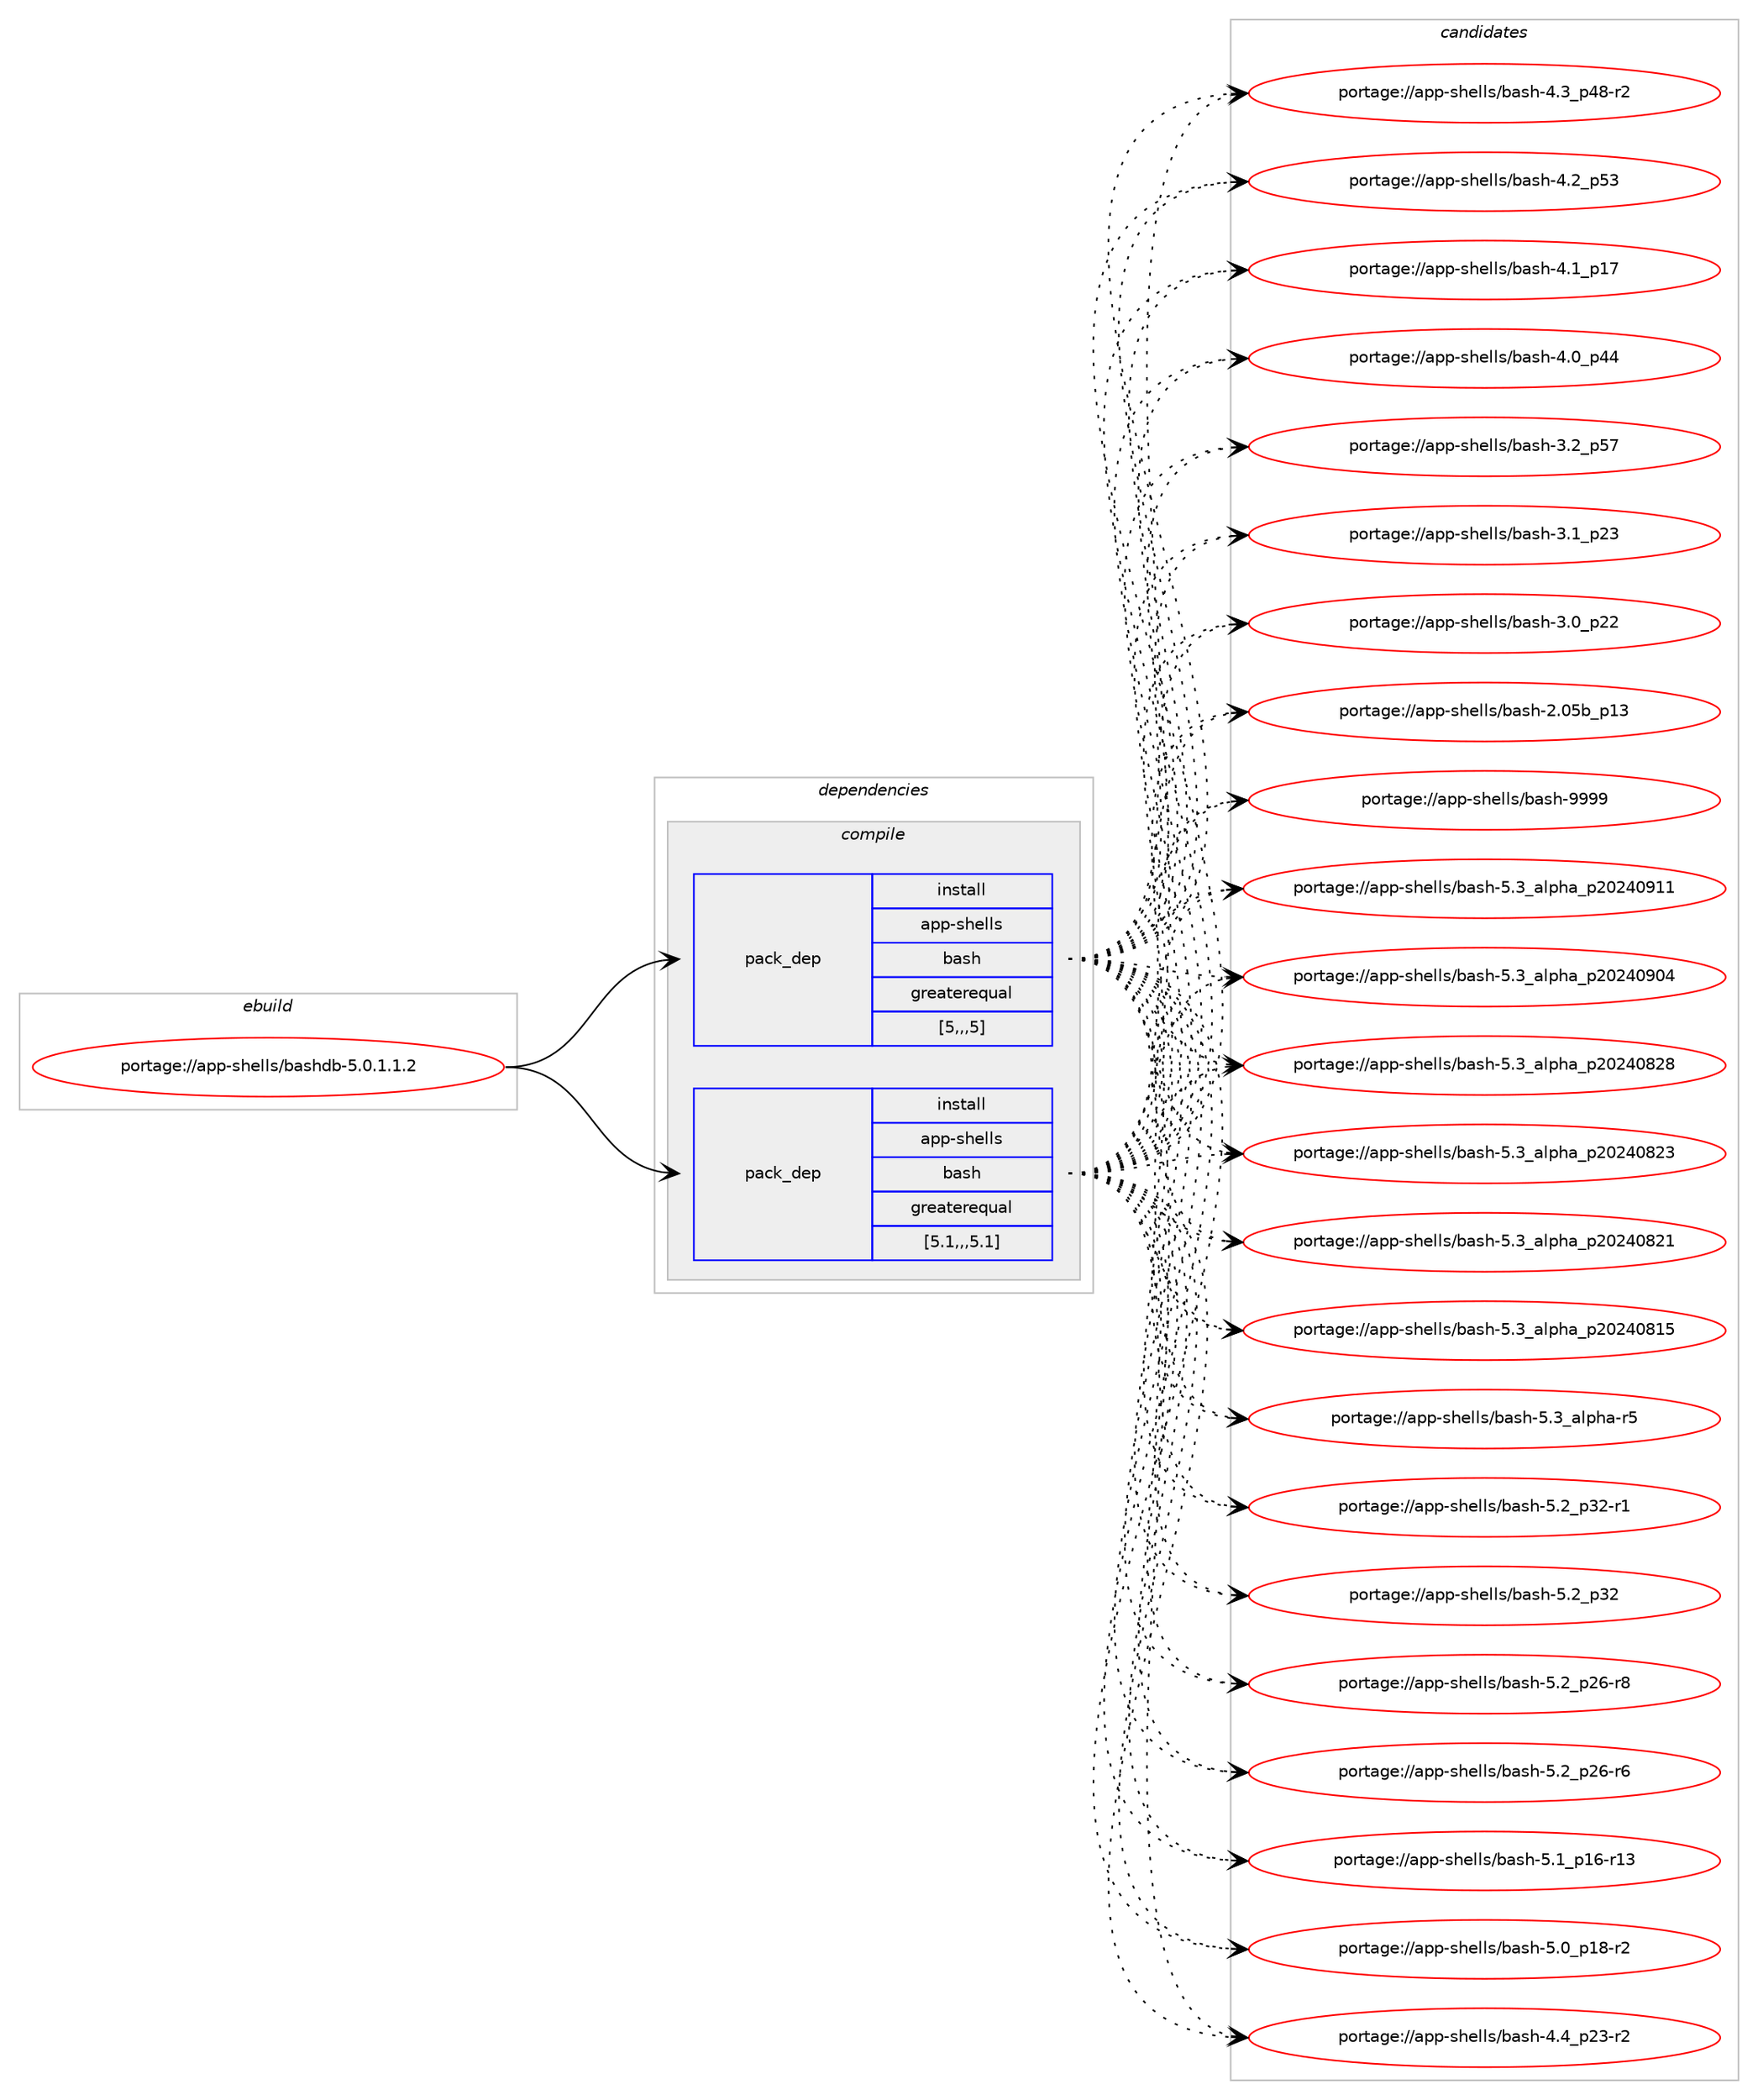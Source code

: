 digraph prolog {

# *************
# Graph options
# *************

newrank=true;
concentrate=true;
compound=true;
graph [rankdir=LR,fontname=Helvetica,fontsize=10,ranksep=1.5];#, ranksep=2.5, nodesep=0.2];
edge  [arrowhead=vee];
node  [fontname=Helvetica,fontsize=10];

# **********
# The ebuild
# **********

subgraph cluster_leftcol {
color=gray;
label=<<i>ebuild</i>>;
id [label="portage://app-shells/bashdb-5.0.1.1.2", color=red, width=4, href="../app-shells/bashdb-5.0.1.1.2.svg"];
}

# ****************
# The dependencies
# ****************

subgraph cluster_midcol {
color=gray;
label=<<i>dependencies</i>>;
subgraph cluster_compile {
fillcolor="#eeeeee";
style=filled;
label=<<i>compile</i>>;
subgraph pack397445 {
dependency545849 [label=<<TABLE BORDER="0" CELLBORDER="1" CELLSPACING="0" CELLPADDING="4" WIDTH="220"><TR><TD ROWSPAN="6" CELLPADDING="30">pack_dep</TD></TR><TR><TD WIDTH="110">install</TD></TR><TR><TD>app-shells</TD></TR><TR><TD>bash</TD></TR><TR><TD>greaterequal</TD></TR><TR><TD>[5,,,5]</TD></TR></TABLE>>, shape=none, color=blue];
}
id:e -> dependency545849:w [weight=20,style="solid",arrowhead="vee"];
subgraph pack397446 {
dependency545850 [label=<<TABLE BORDER="0" CELLBORDER="1" CELLSPACING="0" CELLPADDING="4" WIDTH="220"><TR><TD ROWSPAN="6" CELLPADDING="30">pack_dep</TD></TR><TR><TD WIDTH="110">install</TD></TR><TR><TD>app-shells</TD></TR><TR><TD>bash</TD></TR><TR><TD>greaterequal</TD></TR><TR><TD>[5.1,,,5.1]</TD></TR></TABLE>>, shape=none, color=blue];
}
id:e -> dependency545850:w [weight=20,style="solid",arrowhead="vee"];
}
subgraph cluster_compileandrun {
fillcolor="#eeeeee";
style=filled;
label=<<i>compile and run</i>>;
}
subgraph cluster_run {
fillcolor="#eeeeee";
style=filled;
label=<<i>run</i>>;
}
}

# **************
# The candidates
# **************

subgraph cluster_choices {
rank=same;
color=gray;
label=<<i>candidates</i>>;

subgraph choice397445 {
color=black;
nodesep=1;
choice97112112451151041011081081154798971151044557575757 [label="portage://app-shells/bash-9999", color=red, width=4,href="../app-shells/bash-9999.svg"];
choice971121124511510410110810811547989711510445534651959710811210497951125048505248574949 [label="portage://app-shells/bash-5.3_alpha_p20240911", color=red, width=4,href="../app-shells/bash-5.3_alpha_p20240911.svg"];
choice971121124511510410110810811547989711510445534651959710811210497951125048505248574852 [label="portage://app-shells/bash-5.3_alpha_p20240904", color=red, width=4,href="../app-shells/bash-5.3_alpha_p20240904.svg"];
choice971121124511510410110810811547989711510445534651959710811210497951125048505248565056 [label="portage://app-shells/bash-5.3_alpha_p20240828", color=red, width=4,href="../app-shells/bash-5.3_alpha_p20240828.svg"];
choice971121124511510410110810811547989711510445534651959710811210497951125048505248565051 [label="portage://app-shells/bash-5.3_alpha_p20240823", color=red, width=4,href="../app-shells/bash-5.3_alpha_p20240823.svg"];
choice971121124511510410110810811547989711510445534651959710811210497951125048505248565049 [label="portage://app-shells/bash-5.3_alpha_p20240821", color=red, width=4,href="../app-shells/bash-5.3_alpha_p20240821.svg"];
choice971121124511510410110810811547989711510445534651959710811210497951125048505248564953 [label="portage://app-shells/bash-5.3_alpha_p20240815", color=red, width=4,href="../app-shells/bash-5.3_alpha_p20240815.svg"];
choice9711211245115104101108108115479897115104455346519597108112104974511453 [label="portage://app-shells/bash-5.3_alpha-r5", color=red, width=4,href="../app-shells/bash-5.3_alpha-r5.svg"];
choice9711211245115104101108108115479897115104455346509511251504511449 [label="portage://app-shells/bash-5.2_p32-r1", color=red, width=4,href="../app-shells/bash-5.2_p32-r1.svg"];
choice971121124511510410110810811547989711510445534650951125150 [label="portage://app-shells/bash-5.2_p32", color=red, width=4,href="../app-shells/bash-5.2_p32.svg"];
choice9711211245115104101108108115479897115104455346509511250544511456 [label="portage://app-shells/bash-5.2_p26-r8", color=red, width=4,href="../app-shells/bash-5.2_p26-r8.svg"];
choice9711211245115104101108108115479897115104455346509511250544511454 [label="portage://app-shells/bash-5.2_p26-r6", color=red, width=4,href="../app-shells/bash-5.2_p26-r6.svg"];
choice971121124511510410110810811547989711510445534649951124954451144951 [label="portage://app-shells/bash-5.1_p16-r13", color=red, width=4,href="../app-shells/bash-5.1_p16-r13.svg"];
choice9711211245115104101108108115479897115104455346489511249564511450 [label="portage://app-shells/bash-5.0_p18-r2", color=red, width=4,href="../app-shells/bash-5.0_p18-r2.svg"];
choice9711211245115104101108108115479897115104455246529511250514511450 [label="portage://app-shells/bash-4.4_p23-r2", color=red, width=4,href="../app-shells/bash-4.4_p23-r2.svg"];
choice9711211245115104101108108115479897115104455246519511252564511450 [label="portage://app-shells/bash-4.3_p48-r2", color=red, width=4,href="../app-shells/bash-4.3_p48-r2.svg"];
choice971121124511510410110810811547989711510445524650951125351 [label="portage://app-shells/bash-4.2_p53", color=red, width=4,href="../app-shells/bash-4.2_p53.svg"];
choice971121124511510410110810811547989711510445524649951124955 [label="portage://app-shells/bash-4.1_p17", color=red, width=4,href="../app-shells/bash-4.1_p17.svg"];
choice971121124511510410110810811547989711510445524648951125252 [label="portage://app-shells/bash-4.0_p44", color=red, width=4,href="../app-shells/bash-4.0_p44.svg"];
choice971121124511510410110810811547989711510445514650951125355 [label="portage://app-shells/bash-3.2_p57", color=red, width=4,href="../app-shells/bash-3.2_p57.svg"];
choice971121124511510410110810811547989711510445514649951125051 [label="portage://app-shells/bash-3.1_p23", color=red, width=4,href="../app-shells/bash-3.1_p23.svg"];
choice971121124511510410110810811547989711510445514648951125050 [label="portage://app-shells/bash-3.0_p22", color=red, width=4,href="../app-shells/bash-3.0_p22.svg"];
choice9711211245115104101108108115479897115104455046485398951124951 [label="portage://app-shells/bash-2.05b_p13", color=red, width=4,href="../app-shells/bash-2.05b_p13.svg"];
dependency545849:e -> choice97112112451151041011081081154798971151044557575757:w [style=dotted,weight="100"];
dependency545849:e -> choice971121124511510410110810811547989711510445534651959710811210497951125048505248574949:w [style=dotted,weight="100"];
dependency545849:e -> choice971121124511510410110810811547989711510445534651959710811210497951125048505248574852:w [style=dotted,weight="100"];
dependency545849:e -> choice971121124511510410110810811547989711510445534651959710811210497951125048505248565056:w [style=dotted,weight="100"];
dependency545849:e -> choice971121124511510410110810811547989711510445534651959710811210497951125048505248565051:w [style=dotted,weight="100"];
dependency545849:e -> choice971121124511510410110810811547989711510445534651959710811210497951125048505248565049:w [style=dotted,weight="100"];
dependency545849:e -> choice971121124511510410110810811547989711510445534651959710811210497951125048505248564953:w [style=dotted,weight="100"];
dependency545849:e -> choice9711211245115104101108108115479897115104455346519597108112104974511453:w [style=dotted,weight="100"];
dependency545849:e -> choice9711211245115104101108108115479897115104455346509511251504511449:w [style=dotted,weight="100"];
dependency545849:e -> choice971121124511510410110810811547989711510445534650951125150:w [style=dotted,weight="100"];
dependency545849:e -> choice9711211245115104101108108115479897115104455346509511250544511456:w [style=dotted,weight="100"];
dependency545849:e -> choice9711211245115104101108108115479897115104455346509511250544511454:w [style=dotted,weight="100"];
dependency545849:e -> choice971121124511510410110810811547989711510445534649951124954451144951:w [style=dotted,weight="100"];
dependency545849:e -> choice9711211245115104101108108115479897115104455346489511249564511450:w [style=dotted,weight="100"];
dependency545849:e -> choice9711211245115104101108108115479897115104455246529511250514511450:w [style=dotted,weight="100"];
dependency545849:e -> choice9711211245115104101108108115479897115104455246519511252564511450:w [style=dotted,weight="100"];
dependency545849:e -> choice971121124511510410110810811547989711510445524650951125351:w [style=dotted,weight="100"];
dependency545849:e -> choice971121124511510410110810811547989711510445524649951124955:w [style=dotted,weight="100"];
dependency545849:e -> choice971121124511510410110810811547989711510445524648951125252:w [style=dotted,weight="100"];
dependency545849:e -> choice971121124511510410110810811547989711510445514650951125355:w [style=dotted,weight="100"];
dependency545849:e -> choice971121124511510410110810811547989711510445514649951125051:w [style=dotted,weight="100"];
dependency545849:e -> choice971121124511510410110810811547989711510445514648951125050:w [style=dotted,weight="100"];
dependency545849:e -> choice9711211245115104101108108115479897115104455046485398951124951:w [style=dotted,weight="100"];
}
subgraph choice397446 {
color=black;
nodesep=1;
choice97112112451151041011081081154798971151044557575757 [label="portage://app-shells/bash-9999", color=red, width=4,href="../app-shells/bash-9999.svg"];
choice971121124511510410110810811547989711510445534651959710811210497951125048505248574949 [label="portage://app-shells/bash-5.3_alpha_p20240911", color=red, width=4,href="../app-shells/bash-5.3_alpha_p20240911.svg"];
choice971121124511510410110810811547989711510445534651959710811210497951125048505248574852 [label="portage://app-shells/bash-5.3_alpha_p20240904", color=red, width=4,href="../app-shells/bash-5.3_alpha_p20240904.svg"];
choice971121124511510410110810811547989711510445534651959710811210497951125048505248565056 [label="portage://app-shells/bash-5.3_alpha_p20240828", color=red, width=4,href="../app-shells/bash-5.3_alpha_p20240828.svg"];
choice971121124511510410110810811547989711510445534651959710811210497951125048505248565051 [label="portage://app-shells/bash-5.3_alpha_p20240823", color=red, width=4,href="../app-shells/bash-5.3_alpha_p20240823.svg"];
choice971121124511510410110810811547989711510445534651959710811210497951125048505248565049 [label="portage://app-shells/bash-5.3_alpha_p20240821", color=red, width=4,href="../app-shells/bash-5.3_alpha_p20240821.svg"];
choice971121124511510410110810811547989711510445534651959710811210497951125048505248564953 [label="portage://app-shells/bash-5.3_alpha_p20240815", color=red, width=4,href="../app-shells/bash-5.3_alpha_p20240815.svg"];
choice9711211245115104101108108115479897115104455346519597108112104974511453 [label="portage://app-shells/bash-5.3_alpha-r5", color=red, width=4,href="../app-shells/bash-5.3_alpha-r5.svg"];
choice9711211245115104101108108115479897115104455346509511251504511449 [label="portage://app-shells/bash-5.2_p32-r1", color=red, width=4,href="../app-shells/bash-5.2_p32-r1.svg"];
choice971121124511510410110810811547989711510445534650951125150 [label="portage://app-shells/bash-5.2_p32", color=red, width=4,href="../app-shells/bash-5.2_p32.svg"];
choice9711211245115104101108108115479897115104455346509511250544511456 [label="portage://app-shells/bash-5.2_p26-r8", color=red, width=4,href="../app-shells/bash-5.2_p26-r8.svg"];
choice9711211245115104101108108115479897115104455346509511250544511454 [label="portage://app-shells/bash-5.2_p26-r6", color=red, width=4,href="../app-shells/bash-5.2_p26-r6.svg"];
choice971121124511510410110810811547989711510445534649951124954451144951 [label="portage://app-shells/bash-5.1_p16-r13", color=red, width=4,href="../app-shells/bash-5.1_p16-r13.svg"];
choice9711211245115104101108108115479897115104455346489511249564511450 [label="portage://app-shells/bash-5.0_p18-r2", color=red, width=4,href="../app-shells/bash-5.0_p18-r2.svg"];
choice9711211245115104101108108115479897115104455246529511250514511450 [label="portage://app-shells/bash-4.4_p23-r2", color=red, width=4,href="../app-shells/bash-4.4_p23-r2.svg"];
choice9711211245115104101108108115479897115104455246519511252564511450 [label="portage://app-shells/bash-4.3_p48-r2", color=red, width=4,href="../app-shells/bash-4.3_p48-r2.svg"];
choice971121124511510410110810811547989711510445524650951125351 [label="portage://app-shells/bash-4.2_p53", color=red, width=4,href="../app-shells/bash-4.2_p53.svg"];
choice971121124511510410110810811547989711510445524649951124955 [label="portage://app-shells/bash-4.1_p17", color=red, width=4,href="../app-shells/bash-4.1_p17.svg"];
choice971121124511510410110810811547989711510445524648951125252 [label="portage://app-shells/bash-4.0_p44", color=red, width=4,href="../app-shells/bash-4.0_p44.svg"];
choice971121124511510410110810811547989711510445514650951125355 [label="portage://app-shells/bash-3.2_p57", color=red, width=4,href="../app-shells/bash-3.2_p57.svg"];
choice971121124511510410110810811547989711510445514649951125051 [label="portage://app-shells/bash-3.1_p23", color=red, width=4,href="../app-shells/bash-3.1_p23.svg"];
choice971121124511510410110810811547989711510445514648951125050 [label="portage://app-shells/bash-3.0_p22", color=red, width=4,href="../app-shells/bash-3.0_p22.svg"];
choice9711211245115104101108108115479897115104455046485398951124951 [label="portage://app-shells/bash-2.05b_p13", color=red, width=4,href="../app-shells/bash-2.05b_p13.svg"];
dependency545850:e -> choice97112112451151041011081081154798971151044557575757:w [style=dotted,weight="100"];
dependency545850:e -> choice971121124511510410110810811547989711510445534651959710811210497951125048505248574949:w [style=dotted,weight="100"];
dependency545850:e -> choice971121124511510410110810811547989711510445534651959710811210497951125048505248574852:w [style=dotted,weight="100"];
dependency545850:e -> choice971121124511510410110810811547989711510445534651959710811210497951125048505248565056:w [style=dotted,weight="100"];
dependency545850:e -> choice971121124511510410110810811547989711510445534651959710811210497951125048505248565051:w [style=dotted,weight="100"];
dependency545850:e -> choice971121124511510410110810811547989711510445534651959710811210497951125048505248565049:w [style=dotted,weight="100"];
dependency545850:e -> choice971121124511510410110810811547989711510445534651959710811210497951125048505248564953:w [style=dotted,weight="100"];
dependency545850:e -> choice9711211245115104101108108115479897115104455346519597108112104974511453:w [style=dotted,weight="100"];
dependency545850:e -> choice9711211245115104101108108115479897115104455346509511251504511449:w [style=dotted,weight="100"];
dependency545850:e -> choice971121124511510410110810811547989711510445534650951125150:w [style=dotted,weight="100"];
dependency545850:e -> choice9711211245115104101108108115479897115104455346509511250544511456:w [style=dotted,weight="100"];
dependency545850:e -> choice9711211245115104101108108115479897115104455346509511250544511454:w [style=dotted,weight="100"];
dependency545850:e -> choice971121124511510410110810811547989711510445534649951124954451144951:w [style=dotted,weight="100"];
dependency545850:e -> choice9711211245115104101108108115479897115104455346489511249564511450:w [style=dotted,weight="100"];
dependency545850:e -> choice9711211245115104101108108115479897115104455246529511250514511450:w [style=dotted,weight="100"];
dependency545850:e -> choice9711211245115104101108108115479897115104455246519511252564511450:w [style=dotted,weight="100"];
dependency545850:e -> choice971121124511510410110810811547989711510445524650951125351:w [style=dotted,weight="100"];
dependency545850:e -> choice971121124511510410110810811547989711510445524649951124955:w [style=dotted,weight="100"];
dependency545850:e -> choice971121124511510410110810811547989711510445524648951125252:w [style=dotted,weight="100"];
dependency545850:e -> choice971121124511510410110810811547989711510445514650951125355:w [style=dotted,weight="100"];
dependency545850:e -> choice971121124511510410110810811547989711510445514649951125051:w [style=dotted,weight="100"];
dependency545850:e -> choice971121124511510410110810811547989711510445514648951125050:w [style=dotted,weight="100"];
dependency545850:e -> choice9711211245115104101108108115479897115104455046485398951124951:w [style=dotted,weight="100"];
}
}

}
